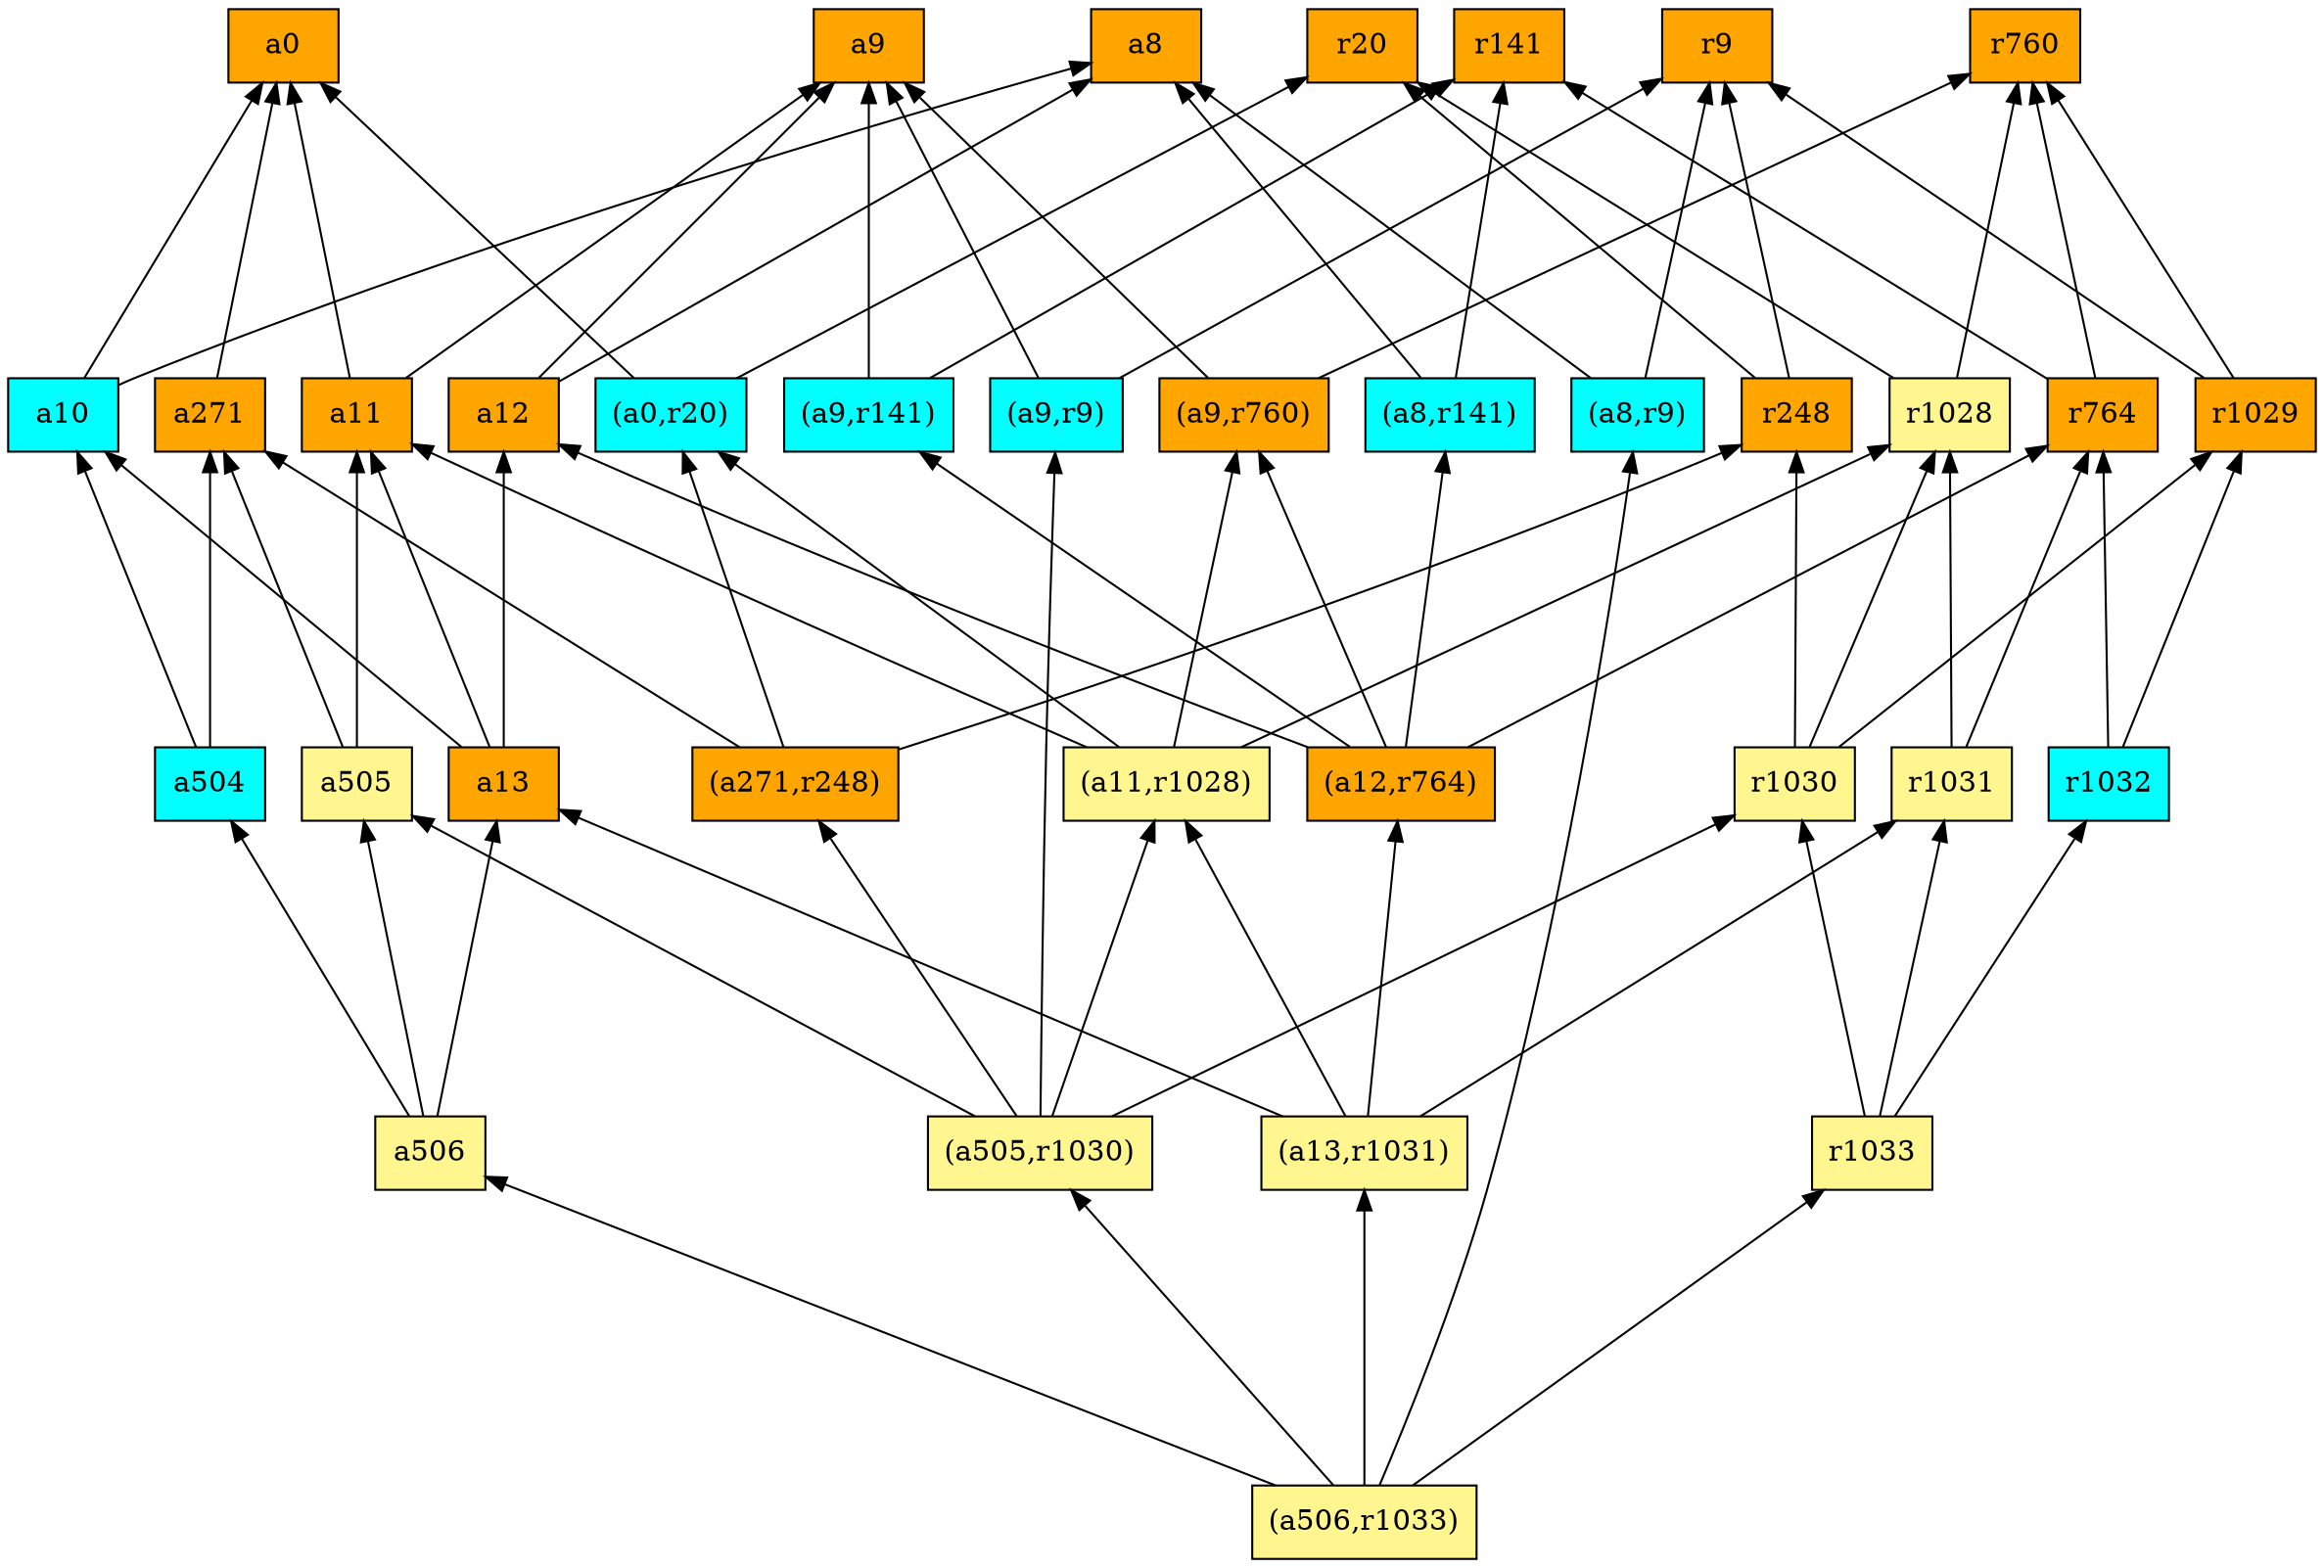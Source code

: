 digraph G {
rankdir=BT;ranksep="2.0";
"a13" [shape=record,fillcolor=orange,style=filled,label="{a13}"];
"(a506,r1033)" [shape=record,fillcolor=khaki1,style=filled,label="{(a506,r1033)}"];
"r141" [shape=record,fillcolor=orange,style=filled,label="{r141}"];
"r764" [shape=record,fillcolor=orange,style=filled,label="{r764}"];
"a8" [shape=record,fillcolor=orange,style=filled,label="{a8}"];
"(a271,r248)" [shape=record,fillcolor=orange,style=filled,label="{(a271,r248)}"];
"(a9,r9)" [shape=record,fillcolor=cyan,style=filled,label="{(a9,r9)}"];
"(a8,r9)" [shape=record,fillcolor=cyan,style=filled,label="{(a8,r9)}"];
"(a0,r20)" [shape=record,fillcolor=cyan,style=filled,label="{(a0,r20)}"];
"r1033" [shape=record,fillcolor=khaki1,style=filled,label="{r1033}"];
"a505" [shape=record,fillcolor=khaki1,style=filled,label="{a505}"];
"r9" [shape=record,fillcolor=orange,style=filled,label="{r9}"];
"(a9,r760)" [shape=record,fillcolor=orange,style=filled,label="{(a9,r760)}"];
"(a505,r1030)" [shape=record,fillcolor=khaki1,style=filled,label="{(a505,r1030)}"];
"a11" [shape=record,fillcolor=orange,style=filled,label="{a11}"];
"a271" [shape=record,fillcolor=orange,style=filled,label="{a271}"];
"r1032" [shape=record,fillcolor=cyan,style=filled,label="{r1032}"];
"a9" [shape=record,fillcolor=orange,style=filled,label="{a9}"];
"a10" [shape=record,fillcolor=cyan,style=filled,label="{a10}"];
"r1030" [shape=record,fillcolor=khaki1,style=filled,label="{r1030}"];
"(a8,r141)" [shape=record,fillcolor=cyan,style=filled,label="{(a8,r141)}"];
"a504" [shape=record,fillcolor=cyan,style=filled,label="{a504}"];
"a0" [shape=record,fillcolor=orange,style=filled,label="{a0}"];
"a506" [shape=record,fillcolor=khaki1,style=filled,label="{a506}"];
"r1028" [shape=record,fillcolor=khaki1,style=filled,label="{r1028}"];
"(a13,r1031)" [shape=record,fillcolor=khaki1,style=filled,label="{(a13,r1031)}"];
"r248" [shape=record,fillcolor=orange,style=filled,label="{r248}"];
"(a11,r1028)" [shape=record,fillcolor=khaki1,style=filled,label="{(a11,r1028)}"];
"(a12,r764)" [shape=record,fillcolor=orange,style=filled,label="{(a12,r764)}"];
"r1029" [shape=record,fillcolor=orange,style=filled,label="{r1029}"];
"r20" [shape=record,fillcolor=orange,style=filled,label="{r20}"];
"(a9,r141)" [shape=record,fillcolor=cyan,style=filled,label="{(a9,r141)}"];
"r760" [shape=record,fillcolor=orange,style=filled,label="{r760}"];
"r1031" [shape=record,fillcolor=khaki1,style=filled,label="{r1031}"];
"a12" [shape=record,fillcolor=orange,style=filled,label="{a12}"];
"a13" -> "a11"
"a13" -> "a10"
"a13" -> "a12"
"(a506,r1033)" -> "(a13,r1031)"
"(a506,r1033)" -> "(a8,r9)"
"(a506,r1033)" -> "r1033"
"(a506,r1033)" -> "a506"
"(a506,r1033)" -> "(a505,r1030)"
"r764" -> "r141"
"r764" -> "r760"
"(a271,r248)" -> "(a0,r20)"
"(a271,r248)" -> "a271"
"(a271,r248)" -> "r248"
"(a9,r9)" -> "r9"
"(a9,r9)" -> "a9"
"(a8,r9)" -> "r9"
"(a8,r9)" -> "a8"
"(a0,r20)" -> "a0"
"(a0,r20)" -> "r20"
"r1033" -> "r1032"
"r1033" -> "r1030"
"r1033" -> "r1031"
"a505" -> "a11"
"a505" -> "a271"
"(a9,r760)" -> "a9"
"(a9,r760)" -> "r760"
"(a505,r1030)" -> "r1030"
"(a505,r1030)" -> "(a9,r9)"
"(a505,r1030)" -> "(a271,r248)"
"(a505,r1030)" -> "(a11,r1028)"
"(a505,r1030)" -> "a505"
"a11" -> "a0"
"a11" -> "a9"
"a271" -> "a0"
"r1032" -> "r764"
"r1032" -> "r1029"
"a10" -> "a0"
"a10" -> "a8"
"r1030" -> "r248"
"r1030" -> "r1029"
"r1030" -> "r1028"
"(a8,r141)" -> "r141"
"(a8,r141)" -> "a8"
"a504" -> "a271"
"a504" -> "a10"
"a506" -> "a13"
"a506" -> "a504"
"a506" -> "a505"
"r1028" -> "r20"
"r1028" -> "r760"
"(a13,r1031)" -> "a13"
"(a13,r1031)" -> "(a11,r1028)"
"(a13,r1031)" -> "(a12,r764)"
"(a13,r1031)" -> "r1031"
"r248" -> "r9"
"r248" -> "r20"
"(a11,r1028)" -> "a11"
"(a11,r1028)" -> "(a9,r760)"
"(a11,r1028)" -> "r1028"
"(a11,r1028)" -> "(a0,r20)"
"(a12,r764)" -> "r764"
"(a12,r764)" -> "(a8,r141)"
"(a12,r764)" -> "(a9,r141)"
"(a12,r764)" -> "(a9,r760)"
"(a12,r764)" -> "a12"
"r1029" -> "r9"
"r1029" -> "r760"
"(a9,r141)" -> "r141"
"(a9,r141)" -> "a9"
"r1031" -> "r764"
"r1031" -> "r1028"
"a12" -> "a8"
"a12" -> "a9"
}